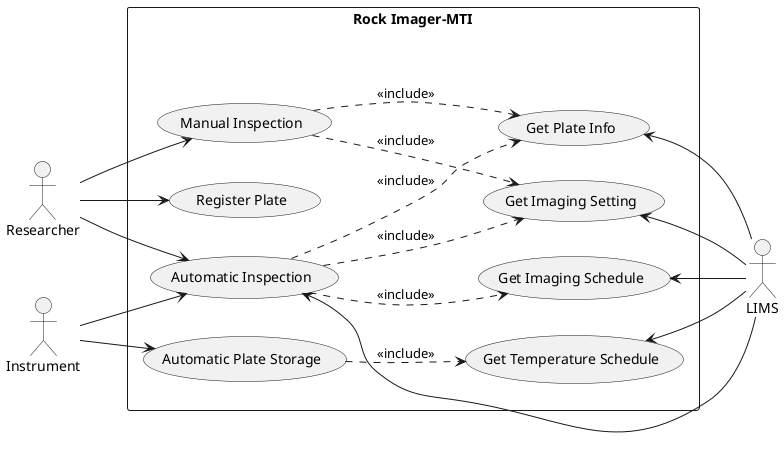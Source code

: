 @startuml
left to right direction
skinparam packageStyle rectangle
actor Researcher
actor Instrument
actor LIMS
rectangle "Rock Imager-MTI"{
  Researcher-->(Register Plate)
  Researcher-->(Manual Inspection)
  Researcher-->(Automatic Inspection)
  Instrument-->(Automatic Inspection)
  Instrument-->(Automatic Plate Storage)
  (Automatic Inspection) <-- LIMS
  (Manual Inspection)..>(Get Plate Info):<<include>>
  (Manual Inspection)..>(Get Imaging Setting):<<include>>  
  (Automatic Inspection)..>(Get Plate Info):<<include>>
  (Automatic Inspection)..>(Get Imaging Setting):<<include>>
  (Automatic Inspection)..>(Get Imaging Schedule):<<include>>
  (Automatic Plate Storage)..>(Get Temperature Schedule):<<include>>  
  (Get Plate Info) <-- LIMS
  (Get Imaging Setting) <-- LIMS
  (Get Imaging Schedule) <-- LIMS
  (Get Temperature Schedule) <-- LIMS
}
@enduml
